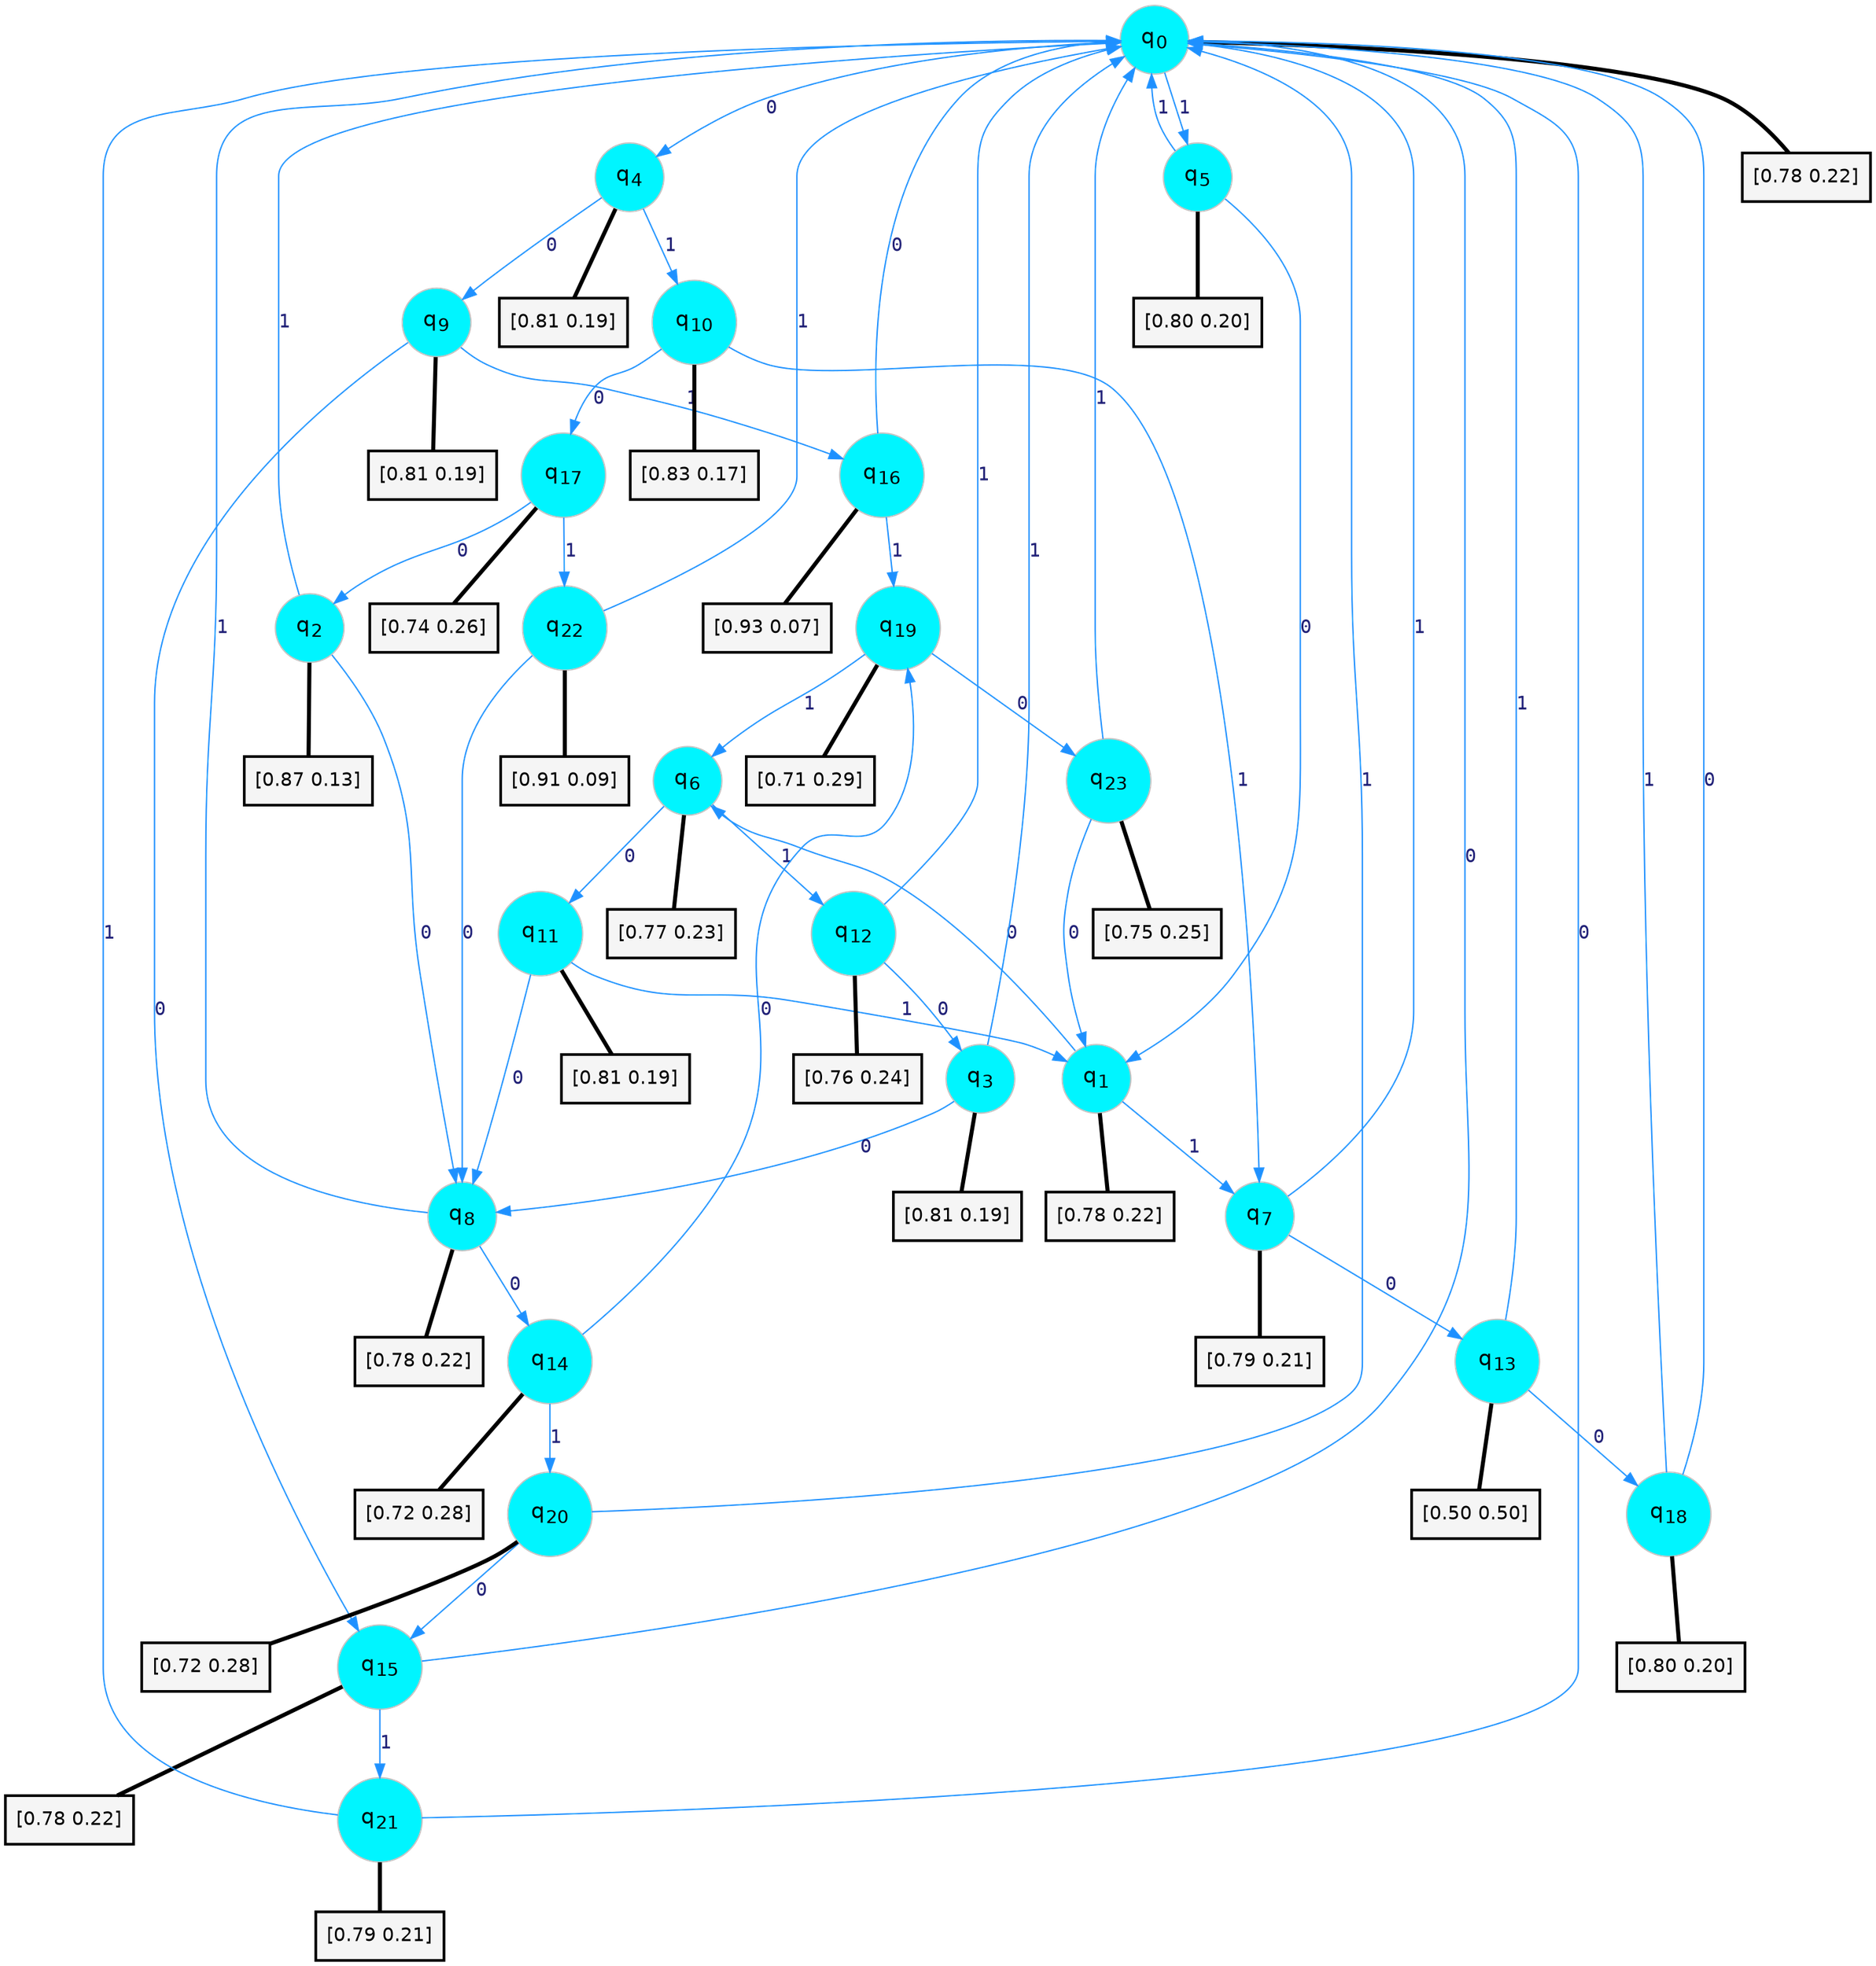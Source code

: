 digraph G {
graph [
bgcolor=transparent, dpi=300, rankdir=TD, size="40,25"];
node [
color=gray, fillcolor=turquoise1, fontcolor=black, fontname=Helvetica, fontsize=16, fontweight=bold, shape=circle, style=filled];
edge [
arrowsize=1, color=dodgerblue1, fontcolor=midnightblue, fontname=courier, fontweight=bold, penwidth=1, style=solid, weight=20];
0[label=<q<SUB>0</SUB>>];
1[label=<q<SUB>1</SUB>>];
2[label=<q<SUB>2</SUB>>];
3[label=<q<SUB>3</SUB>>];
4[label=<q<SUB>4</SUB>>];
5[label=<q<SUB>5</SUB>>];
6[label=<q<SUB>6</SUB>>];
7[label=<q<SUB>7</SUB>>];
8[label=<q<SUB>8</SUB>>];
9[label=<q<SUB>9</SUB>>];
10[label=<q<SUB>10</SUB>>];
11[label=<q<SUB>11</SUB>>];
12[label=<q<SUB>12</SUB>>];
13[label=<q<SUB>13</SUB>>];
14[label=<q<SUB>14</SUB>>];
15[label=<q<SUB>15</SUB>>];
16[label=<q<SUB>16</SUB>>];
17[label=<q<SUB>17</SUB>>];
18[label=<q<SUB>18</SUB>>];
19[label=<q<SUB>19</SUB>>];
20[label=<q<SUB>20</SUB>>];
21[label=<q<SUB>21</SUB>>];
22[label=<q<SUB>22</SUB>>];
23[label=<q<SUB>23</SUB>>];
24[label="[0.78 0.22]", shape=box,fontcolor=black, fontname=Helvetica, fontsize=14, penwidth=2, fillcolor=whitesmoke,color=black];
25[label="[0.78 0.22]", shape=box,fontcolor=black, fontname=Helvetica, fontsize=14, penwidth=2, fillcolor=whitesmoke,color=black];
26[label="[0.87 0.13]", shape=box,fontcolor=black, fontname=Helvetica, fontsize=14, penwidth=2, fillcolor=whitesmoke,color=black];
27[label="[0.81 0.19]", shape=box,fontcolor=black, fontname=Helvetica, fontsize=14, penwidth=2, fillcolor=whitesmoke,color=black];
28[label="[0.81 0.19]", shape=box,fontcolor=black, fontname=Helvetica, fontsize=14, penwidth=2, fillcolor=whitesmoke,color=black];
29[label="[0.80 0.20]", shape=box,fontcolor=black, fontname=Helvetica, fontsize=14, penwidth=2, fillcolor=whitesmoke,color=black];
30[label="[0.77 0.23]", shape=box,fontcolor=black, fontname=Helvetica, fontsize=14, penwidth=2, fillcolor=whitesmoke,color=black];
31[label="[0.79 0.21]", shape=box,fontcolor=black, fontname=Helvetica, fontsize=14, penwidth=2, fillcolor=whitesmoke,color=black];
32[label="[0.78 0.22]", shape=box,fontcolor=black, fontname=Helvetica, fontsize=14, penwidth=2, fillcolor=whitesmoke,color=black];
33[label="[0.81 0.19]", shape=box,fontcolor=black, fontname=Helvetica, fontsize=14, penwidth=2, fillcolor=whitesmoke,color=black];
34[label="[0.83 0.17]", shape=box,fontcolor=black, fontname=Helvetica, fontsize=14, penwidth=2, fillcolor=whitesmoke,color=black];
35[label="[0.81 0.19]", shape=box,fontcolor=black, fontname=Helvetica, fontsize=14, penwidth=2, fillcolor=whitesmoke,color=black];
36[label="[0.76 0.24]", shape=box,fontcolor=black, fontname=Helvetica, fontsize=14, penwidth=2, fillcolor=whitesmoke,color=black];
37[label="[0.50 0.50]", shape=box,fontcolor=black, fontname=Helvetica, fontsize=14, penwidth=2, fillcolor=whitesmoke,color=black];
38[label="[0.72 0.28]", shape=box,fontcolor=black, fontname=Helvetica, fontsize=14, penwidth=2, fillcolor=whitesmoke,color=black];
39[label="[0.78 0.22]", shape=box,fontcolor=black, fontname=Helvetica, fontsize=14, penwidth=2, fillcolor=whitesmoke,color=black];
40[label="[0.93 0.07]", shape=box,fontcolor=black, fontname=Helvetica, fontsize=14, penwidth=2, fillcolor=whitesmoke,color=black];
41[label="[0.74 0.26]", shape=box,fontcolor=black, fontname=Helvetica, fontsize=14, penwidth=2, fillcolor=whitesmoke,color=black];
42[label="[0.80 0.20]", shape=box,fontcolor=black, fontname=Helvetica, fontsize=14, penwidth=2, fillcolor=whitesmoke,color=black];
43[label="[0.71 0.29]", shape=box,fontcolor=black, fontname=Helvetica, fontsize=14, penwidth=2, fillcolor=whitesmoke,color=black];
44[label="[0.72 0.28]", shape=box,fontcolor=black, fontname=Helvetica, fontsize=14, penwidth=2, fillcolor=whitesmoke,color=black];
45[label="[0.79 0.21]", shape=box,fontcolor=black, fontname=Helvetica, fontsize=14, penwidth=2, fillcolor=whitesmoke,color=black];
46[label="[0.91 0.09]", shape=box,fontcolor=black, fontname=Helvetica, fontsize=14, penwidth=2, fillcolor=whitesmoke,color=black];
47[label="[0.75 0.25]", shape=box,fontcolor=black, fontname=Helvetica, fontsize=14, penwidth=2, fillcolor=whitesmoke,color=black];
0->4 [label=0];
0->5 [label=1];
0->24 [arrowhead=none, penwidth=3,color=black];
1->6 [label=0];
1->7 [label=1];
1->25 [arrowhead=none, penwidth=3,color=black];
2->8 [label=0];
2->0 [label=1];
2->26 [arrowhead=none, penwidth=3,color=black];
3->8 [label=0];
3->0 [label=1];
3->27 [arrowhead=none, penwidth=3,color=black];
4->9 [label=0];
4->10 [label=1];
4->28 [arrowhead=none, penwidth=3,color=black];
5->1 [label=0];
5->0 [label=1];
5->29 [arrowhead=none, penwidth=3,color=black];
6->11 [label=0];
6->12 [label=1];
6->30 [arrowhead=none, penwidth=3,color=black];
7->13 [label=0];
7->0 [label=1];
7->31 [arrowhead=none, penwidth=3,color=black];
8->14 [label=0];
8->0 [label=1];
8->32 [arrowhead=none, penwidth=3,color=black];
9->15 [label=0];
9->16 [label=1];
9->33 [arrowhead=none, penwidth=3,color=black];
10->17 [label=0];
10->7 [label=1];
10->34 [arrowhead=none, penwidth=3,color=black];
11->8 [label=0];
11->1 [label=1];
11->35 [arrowhead=none, penwidth=3,color=black];
12->3 [label=0];
12->0 [label=1];
12->36 [arrowhead=none, penwidth=3,color=black];
13->18 [label=0];
13->0 [label=1];
13->37 [arrowhead=none, penwidth=3,color=black];
14->19 [label=0];
14->20 [label=1];
14->38 [arrowhead=none, penwidth=3,color=black];
15->0 [label=0];
15->21 [label=1];
15->39 [arrowhead=none, penwidth=3,color=black];
16->0 [label=0];
16->19 [label=1];
16->40 [arrowhead=none, penwidth=3,color=black];
17->2 [label=0];
17->22 [label=1];
17->41 [arrowhead=none, penwidth=3,color=black];
18->0 [label=0];
18->0 [label=1];
18->42 [arrowhead=none, penwidth=3,color=black];
19->23 [label=0];
19->6 [label=1];
19->43 [arrowhead=none, penwidth=3,color=black];
20->15 [label=0];
20->0 [label=1];
20->44 [arrowhead=none, penwidth=3,color=black];
21->0 [label=0];
21->0 [label=1];
21->45 [arrowhead=none, penwidth=3,color=black];
22->8 [label=0];
22->0 [label=1];
22->46 [arrowhead=none, penwidth=3,color=black];
23->1 [label=0];
23->0 [label=1];
23->47 [arrowhead=none, penwidth=3,color=black];
}
